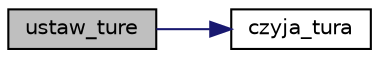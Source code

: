 digraph "ustaw_ture"
{
 // LATEX_PDF_SIZE
  edge [fontname="Helvetica",fontsize="10",labelfontname="Helvetica",labelfontsize="10"];
  node [fontname="Helvetica",fontsize="10",shape=record];
  rankdir="LR";
  Node1 [label="ustaw_ture",height=0.2,width=0.4,color="black", fillcolor="grey75", style="filled", fontcolor="black",tooltip="ustawia turę kolejnemu graczowi, który nie jest bankrutem przy okazji usuwa ewentualne błędy w system..."];
  Node1 -> Node2 [color="midnightblue",fontsize="10",style="solid",fontname="Helvetica"];
  Node2 [label="czyja_tura",height=0.2,width=0.4,color="black", fillcolor="white", style="filled",URL="$funkcje_8cpp.html#aad3740b86a4266978288aafec74dffb8",tooltip="zwraca identyfikator gracza, który ma turę"];
}
